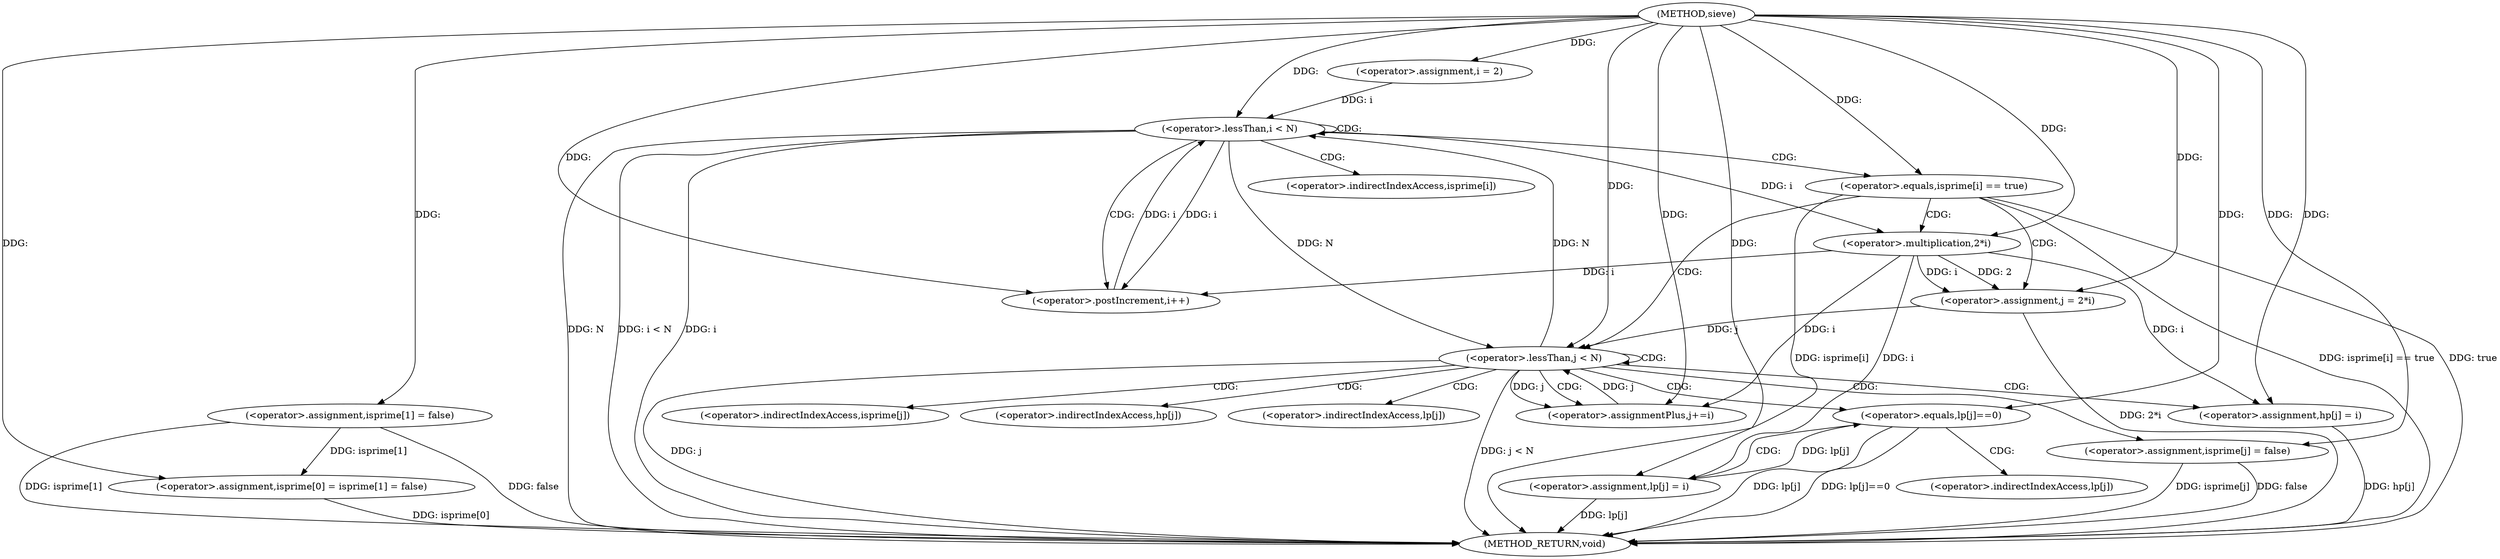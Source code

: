 digraph "sieve" {  
"1000413" [label = "(METHOD,sieve)" ]
"1000477" [label = "(METHOD_RETURN,void)" ]
"1000415" [label = "(<operator>.assignment,isprime[0] = isprime[1] = false)" ]
"1000426" [label = "(<operator>.assignment,i = 2)" ]
"1000429" [label = "(<operator>.lessThan,i < N)" ]
"1000432" [label = "(<operator>.postIncrement,i++)" ]
"1000419" [label = "(<operator>.assignment,isprime[1] = false)" ]
"1000436" [label = "(<operator>.equals,isprime[i] == true)" ]
"1000444" [label = "(<operator>.assignment,j = 2*i)" ]
"1000449" [label = "(<operator>.lessThan,j < N)" ]
"1000452" [label = "(<operator>.assignmentPlus,j+=i)" ]
"1000456" [label = "(<operator>.assignment,isprime[j] = false)" ]
"1000461" [label = "(<operator>.assignment,hp[j] = i)" ]
"1000446" [label = "(<operator>.multiplication,2*i)" ]
"1000467" [label = "(<operator>.equals,lp[j]==0)" ]
"1000472" [label = "(<operator>.assignment,lp[j] = i)" ]
"1000437" [label = "(<operator>.indirectIndexAccess,isprime[i])" ]
"1000457" [label = "(<operator>.indirectIndexAccess,isprime[j])" ]
"1000462" [label = "(<operator>.indirectIndexAccess,hp[j])" ]
"1000468" [label = "(<operator>.indirectIndexAccess,lp[j])" ]
"1000473" [label = "(<operator>.indirectIndexAccess,lp[j])" ]
  "1000415" -> "1000477"  [ label = "DDG: isprime[0]"] 
  "1000419" -> "1000477"  [ label = "DDG: isprime[1]"] 
  "1000419" -> "1000477"  [ label = "DDG: false"] 
  "1000429" -> "1000477"  [ label = "DDG: i"] 
  "1000429" -> "1000477"  [ label = "DDG: N"] 
  "1000429" -> "1000477"  [ label = "DDG: i < N"] 
  "1000436" -> "1000477"  [ label = "DDG: isprime[i]"] 
  "1000436" -> "1000477"  [ label = "DDG: isprime[i] == true"] 
  "1000444" -> "1000477"  [ label = "DDG: 2*i"] 
  "1000449" -> "1000477"  [ label = "DDG: j"] 
  "1000449" -> "1000477"  [ label = "DDG: j < N"] 
  "1000456" -> "1000477"  [ label = "DDG: isprime[j]"] 
  "1000456" -> "1000477"  [ label = "DDG: false"] 
  "1000461" -> "1000477"  [ label = "DDG: hp[j]"] 
  "1000467" -> "1000477"  [ label = "DDG: lp[j]"] 
  "1000467" -> "1000477"  [ label = "DDG: lp[j]==0"] 
  "1000472" -> "1000477"  [ label = "DDG: lp[j]"] 
  "1000436" -> "1000477"  [ label = "DDG: true"] 
  "1000419" -> "1000415"  [ label = "DDG: isprime[1]"] 
  "1000413" -> "1000415"  [ label = "DDG: "] 
  "1000413" -> "1000426"  [ label = "DDG: "] 
  "1000413" -> "1000419"  [ label = "DDG: "] 
  "1000426" -> "1000429"  [ label = "DDG: i"] 
  "1000432" -> "1000429"  [ label = "DDG: i"] 
  "1000413" -> "1000429"  [ label = "DDG: "] 
  "1000449" -> "1000429"  [ label = "DDG: N"] 
  "1000429" -> "1000432"  [ label = "DDG: i"] 
  "1000446" -> "1000432"  [ label = "DDG: i"] 
  "1000413" -> "1000432"  [ label = "DDG: "] 
  "1000413" -> "1000436"  [ label = "DDG: "] 
  "1000446" -> "1000444"  [ label = "DDG: 2"] 
  "1000446" -> "1000444"  [ label = "DDG: i"] 
  "1000413" -> "1000452"  [ label = "DDG: "] 
  "1000446" -> "1000452"  [ label = "DDG: i"] 
  "1000413" -> "1000444"  [ label = "DDG: "] 
  "1000444" -> "1000449"  [ label = "DDG: j"] 
  "1000452" -> "1000449"  [ label = "DDG: j"] 
  "1000413" -> "1000449"  [ label = "DDG: "] 
  "1000429" -> "1000449"  [ label = "DDG: N"] 
  "1000449" -> "1000452"  [ label = "DDG: j"] 
  "1000413" -> "1000456"  [ label = "DDG: "] 
  "1000446" -> "1000461"  [ label = "DDG: i"] 
  "1000413" -> "1000461"  [ label = "DDG: "] 
  "1000413" -> "1000446"  [ label = "DDG: "] 
  "1000429" -> "1000446"  [ label = "DDG: i"] 
  "1000413" -> "1000472"  [ label = "DDG: "] 
  "1000446" -> "1000472"  [ label = "DDG: i"] 
  "1000472" -> "1000467"  [ label = "DDG: lp[j]"] 
  "1000413" -> "1000467"  [ label = "DDG: "] 
  "1000429" -> "1000436"  [ label = "CDG: "] 
  "1000429" -> "1000429"  [ label = "CDG: "] 
  "1000429" -> "1000437"  [ label = "CDG: "] 
  "1000429" -> "1000432"  [ label = "CDG: "] 
  "1000436" -> "1000446"  [ label = "CDG: "] 
  "1000436" -> "1000444"  [ label = "CDG: "] 
  "1000436" -> "1000449"  [ label = "CDG: "] 
  "1000449" -> "1000457"  [ label = "CDG: "] 
  "1000449" -> "1000452"  [ label = "CDG: "] 
  "1000449" -> "1000461"  [ label = "CDG: "] 
  "1000449" -> "1000467"  [ label = "CDG: "] 
  "1000449" -> "1000456"  [ label = "CDG: "] 
  "1000449" -> "1000449"  [ label = "CDG: "] 
  "1000449" -> "1000468"  [ label = "CDG: "] 
  "1000449" -> "1000462"  [ label = "CDG: "] 
  "1000467" -> "1000473"  [ label = "CDG: "] 
  "1000467" -> "1000472"  [ label = "CDG: "] 
}

